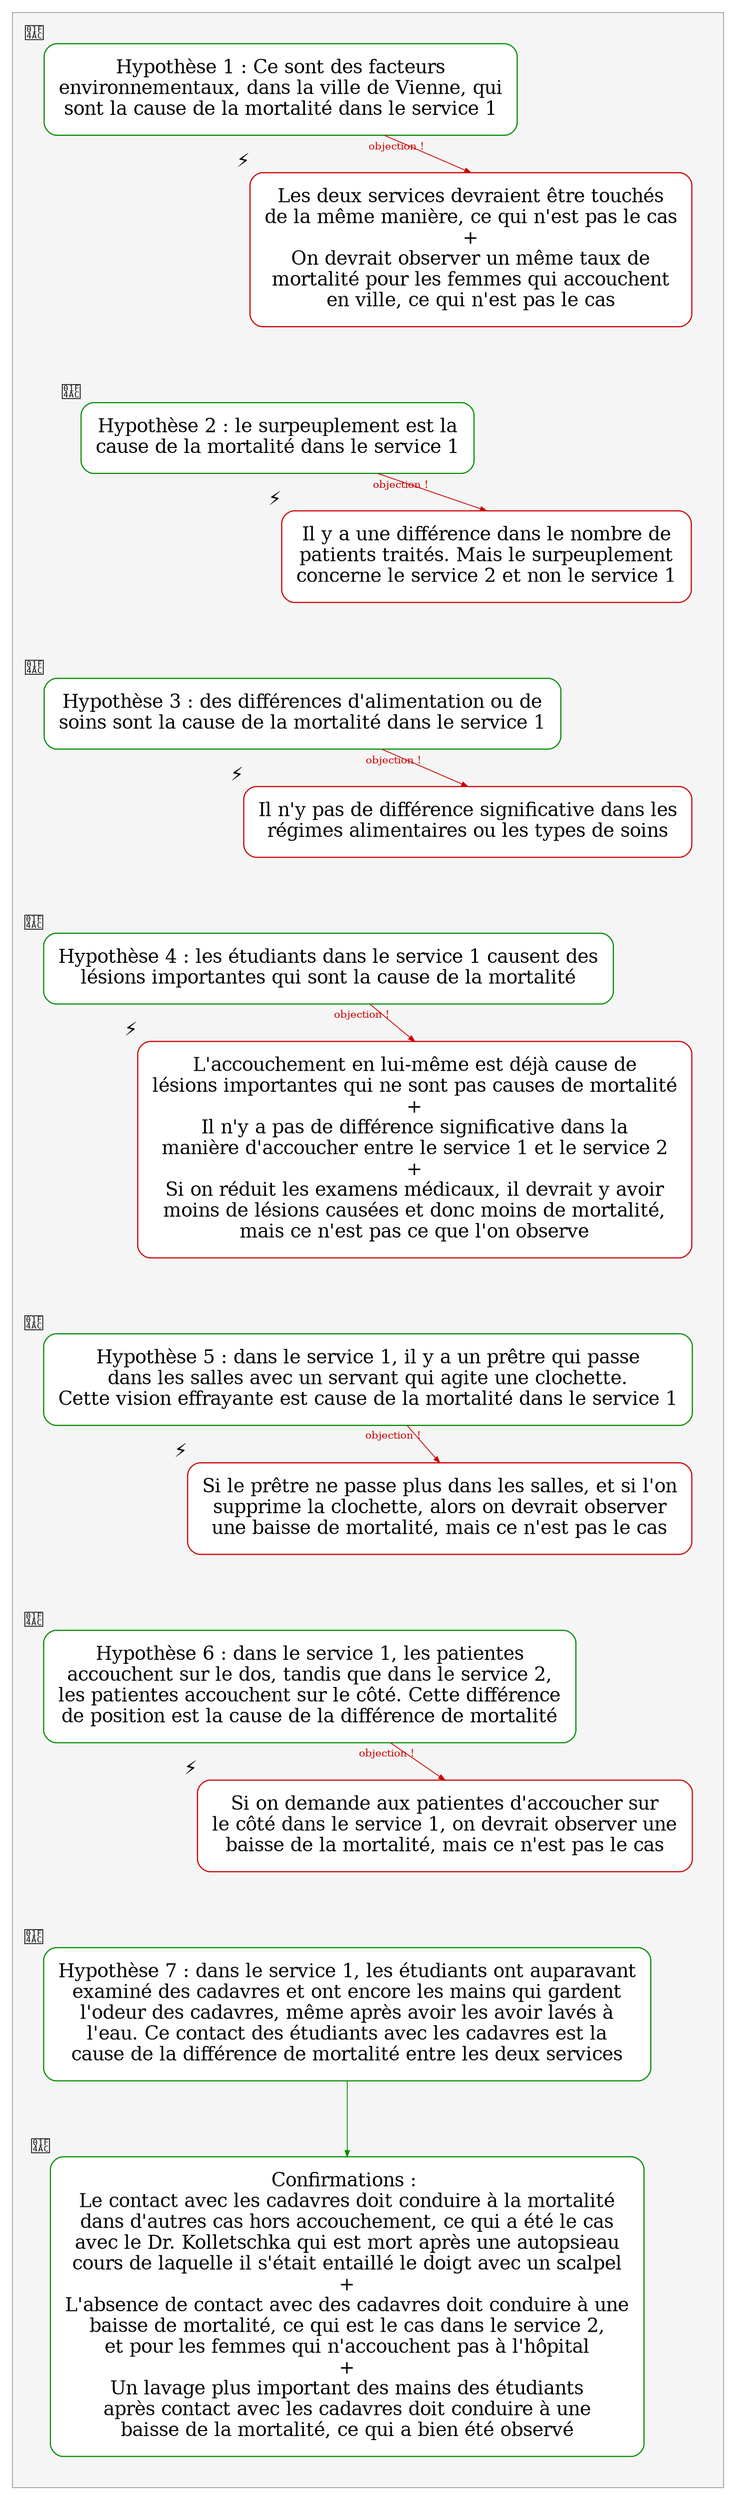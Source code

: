 digraph G {
// Template : conjectures and refutations
// Usage : cours sur la science, cours sur l'épistémologie, cours sur théorie et expérience
// Référence : Semmelweis

splines=polyline
ranksep=0.5

//node[shape=circle,style=filled, fillcolor=white,penwidth=0.3]
node[shape=box,style="filled,rounded", fillcolor=white,penwidth=1.1,fontsize=18,margin=0.2]

subgraph cluster_0 {
style="filled"
color=grey40
penwidth=0.5
fillcolor=grey96
margin=30


node[color=green4,xlabel=<<font point-size="15">💬</font>>]
a1[label="Hypothèse 1 : Ce sont des facteurs
environnementaux, dans la ville de Vienne, qui
sont la cause de la mortalité dans le service 1"]
a2[label="Hypothèse 2 : le surpeuplement est la
cause de la mortalité dans le service 1"]
a3[label="Hypothèse 3 : des différences d'alimentation ou de
soins sont la cause de la mortalité dans le service 1"]
a4[label="Hypothèse 4 : les étudiants dans le service 1 causent des
lésions importantes qui sont la cause de la mortalité"]
a5[label="Hypothèse 5 : dans le service 1, il y a un prêtre qui passe
dans les salles avec un servant qui agite une clochette.
Cette vision effrayante est cause de la mortalité dans le service 1"]
a6[label="Hypothèse 6 : dans le service 1, les patientes
accouchent sur le dos, tandis que dans le service 2,
les patientes accouchent sur le côté. Cette différence
de position est la cause de la différence de mortalité"]
a7[label="Hypothèse 7 : dans le service 1, les étudiants ont auparavant
examiné des cadavres et ont encore les mains qui gardent
l'odeur des cadavres, même après avoir les avoir lavés à
l'eau. Ce contact des étudiants avec les cadavres est la
cause de la différence de mortalité entre les deux services"]
a8[label="Confirmations : 
Le contact avec les cadavres doit conduire à la mortalité
dans d'autres cas hors accouchement, ce qui a été le cas
avec le Dr. Kolletschka qui est mort après une autopsieau
cours de laquelle il s'était entaillé le doigt avec un scalpel
+
L'absence de contact avec des cadavres doit conduire à une
baisse de mortalité, ce qui est le cas dans le service 2,
et pour les femmes qui n'accouchent pas à l'hôpital
+
Un lavage plus important des mains des étudiants
après contact avec les cadavres doit conduire à une
baisse de la mortalité, ce qui a bien été observé"]

node[color=red3,xlabel="⚡"]
o1[label="Les deux services devraient être touchés
de la même manière, ce qui n'est pas le cas
+
On devrait observer un même taux de
mortalité pour les femmes qui accouchent
en ville, ce qui n'est pas le cas"]
o2[label="Il y a une différence dans le nombre de
patients traités. Mais le surpeuplement
concerne le service 2 et non le service 1"]
o3[label="Il n'y pas de différence significative dans les
régimes alimentaires ou les types de soins"]
o4[label="L'accouchement en lui-même est déjà cause de
lésions importantes qui ne sont pas causes de mortalité
+
Il n'y a pas de différence significative dans la
manière d'accoucher entre le service 1 et le service 2
+
Si on réduit les examens médicaux, il devrait y avoir
moins de lésions causées et donc moins de mortalité,
mais ce n'est pas ce que l'on observe"]
o5[label="Si le prêtre ne passe plus dans les salles, et si l'on
supprime la clochette, alors on devrait observer
une baisse de mortalité, mais ce n'est pas le cas"]
o6[label="Si on demande aux patientes d'accoucher sur
le côté dans le service 1, on devrait observer une
baisse de la mortalité, mais ce n'est pas le cas"]

edge[penwidth=0.8,arrowsize=0.6]

edge[color=red3,headport=w,style=invis]
a1->o1
a2->o2
a3->o3
a4->o4
a5->o5
a6->o6

edge[color=green4,headport=e]
o1->a2[minlen=2]
o2->a3[minlen=2]
o3->a4[minlen=2]
o4->a5[minlen=2]
o5->a6[minlen=2]
o6->a7[minlen=2]
a7->a8[minlen=2,tailport=s,headport=n]

edge[color=red3,constraint=false,style=vis,headport=n,xlabel=<<font point-size="10" color="red3">objection !</font>>]
a1->o1
a2->o2
a3->o3
a4->o4
a5->o5
a6->o6

edge[color=green4,constraint=false,style=vis,headport=n,xlabel=<<font point-size="11" color="green4">réponse</font>>]
o1->a2[style=invis]
o2->a3[style=invis]
o3->a4[style=invis]
o4->a5[style=invis]
o5->a6[style=invis]
o6->a7[style=invis]
a7->a8[tailport=s,headport=n,xlabel=""]



}
}
